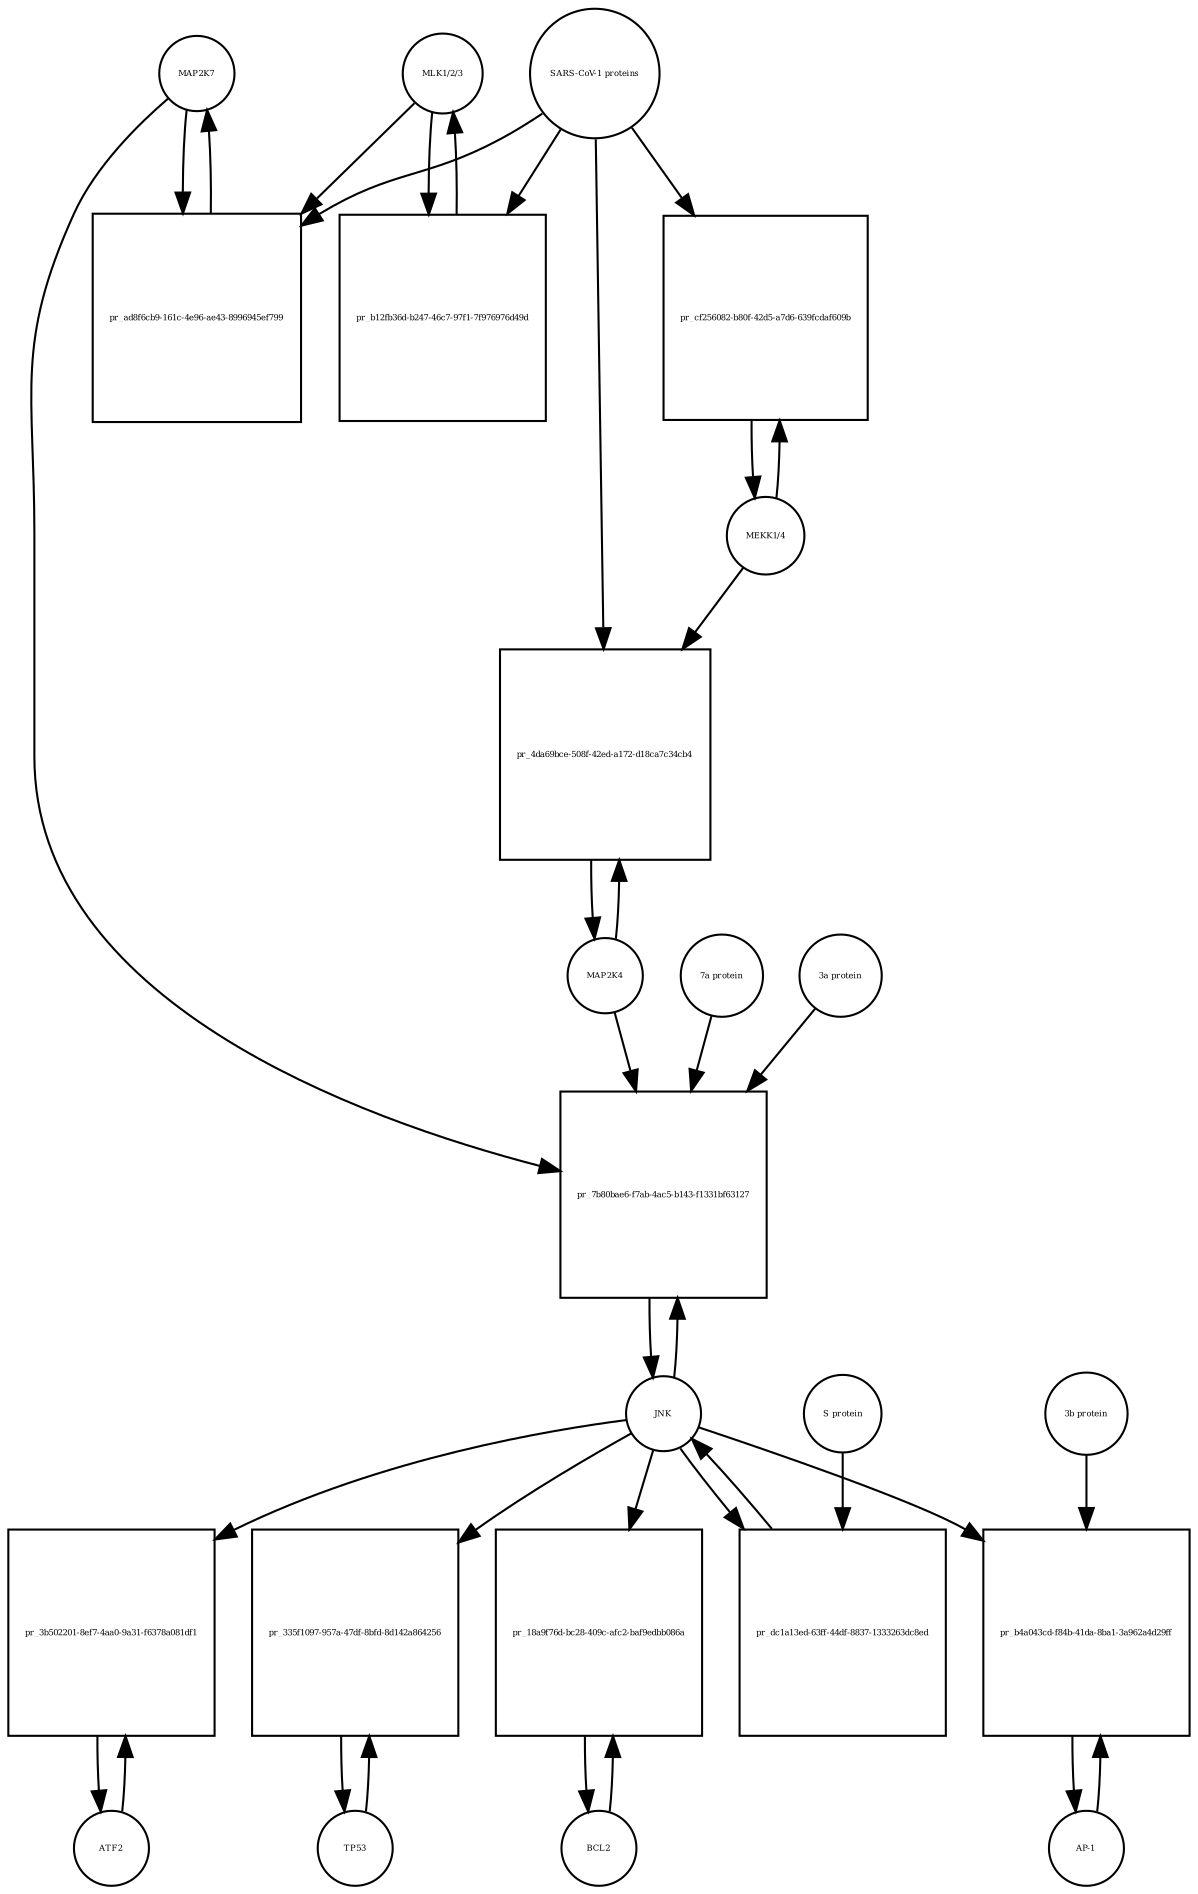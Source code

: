 strict digraph  {
MAP2K7 [annotation=urn_miriam_uniprot_O14733, bipartite=0, cls=macromolecule, fontsize=4, label=MAP2K7, shape=circle];
"pr_ad8f6cb9-161c-4e96-ae43-8996945ef799" [annotation="", bipartite=1, cls=process, fontsize=4, label="pr_ad8f6cb9-161c-4e96-ae43-8996945ef799", shape=square];
"MLK1/2/3" [annotation="", bipartite=0, cls=complex, fontsize=4, label="MLK1/2/3", shape=circle];
"SARS-CoV-1 proteins" [annotation="", bipartite=0, cls=complex, fontsize=4, label="SARS-CoV-1 proteins", shape=circle];
"pr_b12fb36d-b247-46c7-97f1-7f976976d49d" [annotation="", bipartite=1, cls=process, fontsize=4, label="pr_b12fb36d-b247-46c7-97f1-7f976976d49d", shape=square];
ATF2 [annotation=urn_miriam_uniprot_P15336, bipartite=0, cls=macromolecule, fontsize=4, label=ATF2, shape=circle];
"pr_3b502201-8ef7-4aa0-9a31-f6378a081df1" [annotation="", bipartite=1, cls=process, fontsize=4, label="pr_3b502201-8ef7-4aa0-9a31-f6378a081df1", shape=square];
JNK [annotation="", bipartite=0, cls=complex, fontsize=4, label=JNK, shape=circle];
TP53 [annotation=urn_miriam_uniprot_P04637, bipartite=0, cls=macromolecule, fontsize=4, label=TP53, shape=circle];
"pr_335f1097-957a-47df-8bfd-8d142a864256" [annotation="", bipartite=1, cls=process, fontsize=4, label="pr_335f1097-957a-47df-8bfd-8d142a864256", shape=square];
BCL2 [annotation=urn_miriam_uniprot_P10415, bipartite=0, cls=macromolecule, fontsize=4, label=BCL2, shape=circle];
"pr_18a9f76d-bc28-409c-afc2-baf9edbb086a" [annotation="", bipartite=1, cls=process, fontsize=4, label="pr_18a9f76d-bc28-409c-afc2-baf9edbb086a", shape=square];
"AP-1" [annotation="", bipartite=0, cls=complex, fontsize=4, label="AP-1", shape=circle];
"pr_b4a043cd-f84b-41da-8ba1-3a962a4d29ff" [annotation="", bipartite=1, cls=process, fontsize=4, label="pr_b4a043cd-f84b-41da-8ba1-3a962a4d29ff", shape=square];
"3b protein" [annotation="", bipartite=0, cls=macromolecule, fontsize=4, label="3b protein", shape=circle];
"MEKK1/4" [annotation="", bipartite=0, cls=complex, fontsize=4, label="MEKK1/4", shape=circle];
"pr_cf256082-b80f-42d5-a7d6-639fcdaf609b" [annotation="", bipartite=1, cls=process, fontsize=4, label="pr_cf256082-b80f-42d5-a7d6-639fcdaf609b", shape=square];
MAP2K4 [annotation=urn_miriam_uniprot_P45985, bipartite=0, cls=macromolecule, fontsize=4, label=MAP2K4, shape=circle];
"pr_4da69bce-508f-42ed-a172-d18ca7c34cb4" [annotation="", bipartite=1, cls=process, fontsize=4, label="pr_4da69bce-508f-42ed-a172-d18ca7c34cb4", shape=square];
"pr_7b80bae6-f7ab-4ac5-b143-f1331bf63127" [annotation="", bipartite=1, cls=process, fontsize=4, label="pr_7b80bae6-f7ab-4ac5-b143-f1331bf63127", shape=square];
"7a protein" [annotation="", bipartite=0, cls=macromolecule, fontsize=4, label="7a protein", shape=circle];
"3a protein" [annotation="", bipartite=0, cls=macromolecule, fontsize=4, label="3a protein", shape=circle];
"pr_dc1a13ed-63ff-44df-8837-1333263dc8ed" [annotation="", bipartite=1, cls=process, fontsize=4, label="pr_dc1a13ed-63ff-44df-8837-1333263dc8ed", shape=square];
"S protein" [annotation="", bipartite=0, cls=macromolecule, fontsize=4, label="S protein", shape=circle];
MAP2K7 -> "pr_ad8f6cb9-161c-4e96-ae43-8996945ef799"  [annotation="", interaction_type=consumption];
MAP2K7 -> "pr_7b80bae6-f7ab-4ac5-b143-f1331bf63127"  [annotation=urn_miriam_pubmed_17141229, interaction_type=stimulation];
"pr_ad8f6cb9-161c-4e96-ae43-8996945ef799" -> MAP2K7  [annotation="", interaction_type=production];
"MLK1/2/3" -> "pr_ad8f6cb9-161c-4e96-ae43-8996945ef799"  [annotation="urn_miriam_pubmed_31226023|urn_miriam_taxonomy_694009", interaction_type=stimulation];
"MLK1/2/3" -> "pr_b12fb36d-b247-46c7-97f1-7f976976d49d"  [annotation="", interaction_type=consumption];
"SARS-CoV-1 proteins" -> "pr_ad8f6cb9-161c-4e96-ae43-8996945ef799"  [annotation="urn_miriam_pubmed_31226023|urn_miriam_taxonomy_694009", interaction_type=stimulation];
"SARS-CoV-1 proteins" -> "pr_b12fb36d-b247-46c7-97f1-7f976976d49d"  [annotation="urn_miriam_taxonomy_694009|urn_miriam_pubmed_31226023", interaction_type=stimulation];
"SARS-CoV-1 proteins" -> "pr_cf256082-b80f-42d5-a7d6-639fcdaf609b"  [annotation="urn_miriam_pubmed_31226023|urn_miriam_taxonomy_694009", interaction_type=stimulation];
"SARS-CoV-1 proteins" -> "pr_4da69bce-508f-42ed-a172-d18ca7c34cb4"  [annotation="urn_miriam_pubmed_31226023|urn_miriam_taxonomy_694009", interaction_type=stimulation];
"pr_b12fb36d-b247-46c7-97f1-7f976976d49d" -> "MLK1/2/3"  [annotation="", interaction_type=production];
ATF2 -> "pr_3b502201-8ef7-4aa0-9a31-f6378a081df1"  [annotation="", interaction_type=consumption];
"pr_3b502201-8ef7-4aa0-9a31-f6378a081df1" -> ATF2  [annotation="", interaction_type=production];
JNK -> "pr_3b502201-8ef7-4aa0-9a31-f6378a081df1"  [annotation="", interaction_type=stimulation];
JNK -> "pr_335f1097-957a-47df-8bfd-8d142a864256"  [annotation="", interaction_type=stimulation];
JNK -> "pr_18a9f76d-bc28-409c-afc2-baf9edbb086a"  [annotation=urn_miriam_pubmed_10567572, interaction_type=stimulation];
JNK -> "pr_b4a043cd-f84b-41da-8ba1-3a962a4d29ff"  [annotation=urn_miriam_pubmed_21561061, interaction_type=stimulation];
JNK -> "pr_7b80bae6-f7ab-4ac5-b143-f1331bf63127"  [annotation="", interaction_type=consumption];
JNK -> "pr_dc1a13ed-63ff-44df-8837-1333263dc8ed"  [annotation="", interaction_type=consumption];
TP53 -> "pr_335f1097-957a-47df-8bfd-8d142a864256"  [annotation="", interaction_type=consumption];
"pr_335f1097-957a-47df-8bfd-8d142a864256" -> TP53  [annotation="", interaction_type=production];
BCL2 -> "pr_18a9f76d-bc28-409c-afc2-baf9edbb086a"  [annotation="", interaction_type=consumption];
"pr_18a9f76d-bc28-409c-afc2-baf9edbb086a" -> BCL2  [annotation="", interaction_type=production];
"AP-1" -> "pr_b4a043cd-f84b-41da-8ba1-3a962a4d29ff"  [annotation="", interaction_type=consumption];
"pr_b4a043cd-f84b-41da-8ba1-3a962a4d29ff" -> "AP-1"  [annotation="", interaction_type=production];
"3b protein" -> "pr_b4a043cd-f84b-41da-8ba1-3a962a4d29ff"  [annotation=urn_miriam_pubmed_21561061, interaction_type=stimulation];
"MEKK1/4" -> "pr_cf256082-b80f-42d5-a7d6-639fcdaf609b"  [annotation="", interaction_type=consumption];
"MEKK1/4" -> "pr_4da69bce-508f-42ed-a172-d18ca7c34cb4"  [annotation="urn_miriam_pubmed_31226023|urn_miriam_taxonomy_694009", interaction_type=stimulation];
"pr_cf256082-b80f-42d5-a7d6-639fcdaf609b" -> "MEKK1/4"  [annotation="", interaction_type=production];
MAP2K4 -> "pr_4da69bce-508f-42ed-a172-d18ca7c34cb4"  [annotation="", interaction_type=consumption];
MAP2K4 -> "pr_7b80bae6-f7ab-4ac5-b143-f1331bf63127"  [annotation=urn_miriam_pubmed_17141229, interaction_type=stimulation];
"pr_4da69bce-508f-42ed-a172-d18ca7c34cb4" -> MAP2K4  [annotation="", interaction_type=production];
"pr_7b80bae6-f7ab-4ac5-b143-f1331bf63127" -> JNK  [annotation="", interaction_type=production];
"7a protein" -> "pr_7b80bae6-f7ab-4ac5-b143-f1331bf63127"  [annotation=urn_miriam_pubmed_17141229, interaction_type=stimulation];
"3a protein" -> "pr_7b80bae6-f7ab-4ac5-b143-f1331bf63127"  [annotation=urn_miriam_pubmed_17141229, interaction_type=stimulation];
"pr_dc1a13ed-63ff-44df-8837-1333263dc8ed" -> JNK  [annotation="", interaction_type=production];
"S protein" -> "pr_dc1a13ed-63ff-44df-8837-1333263dc8ed"  [annotation=urn_miriam_pubmed_17267381, interaction_type=stimulation];
}
